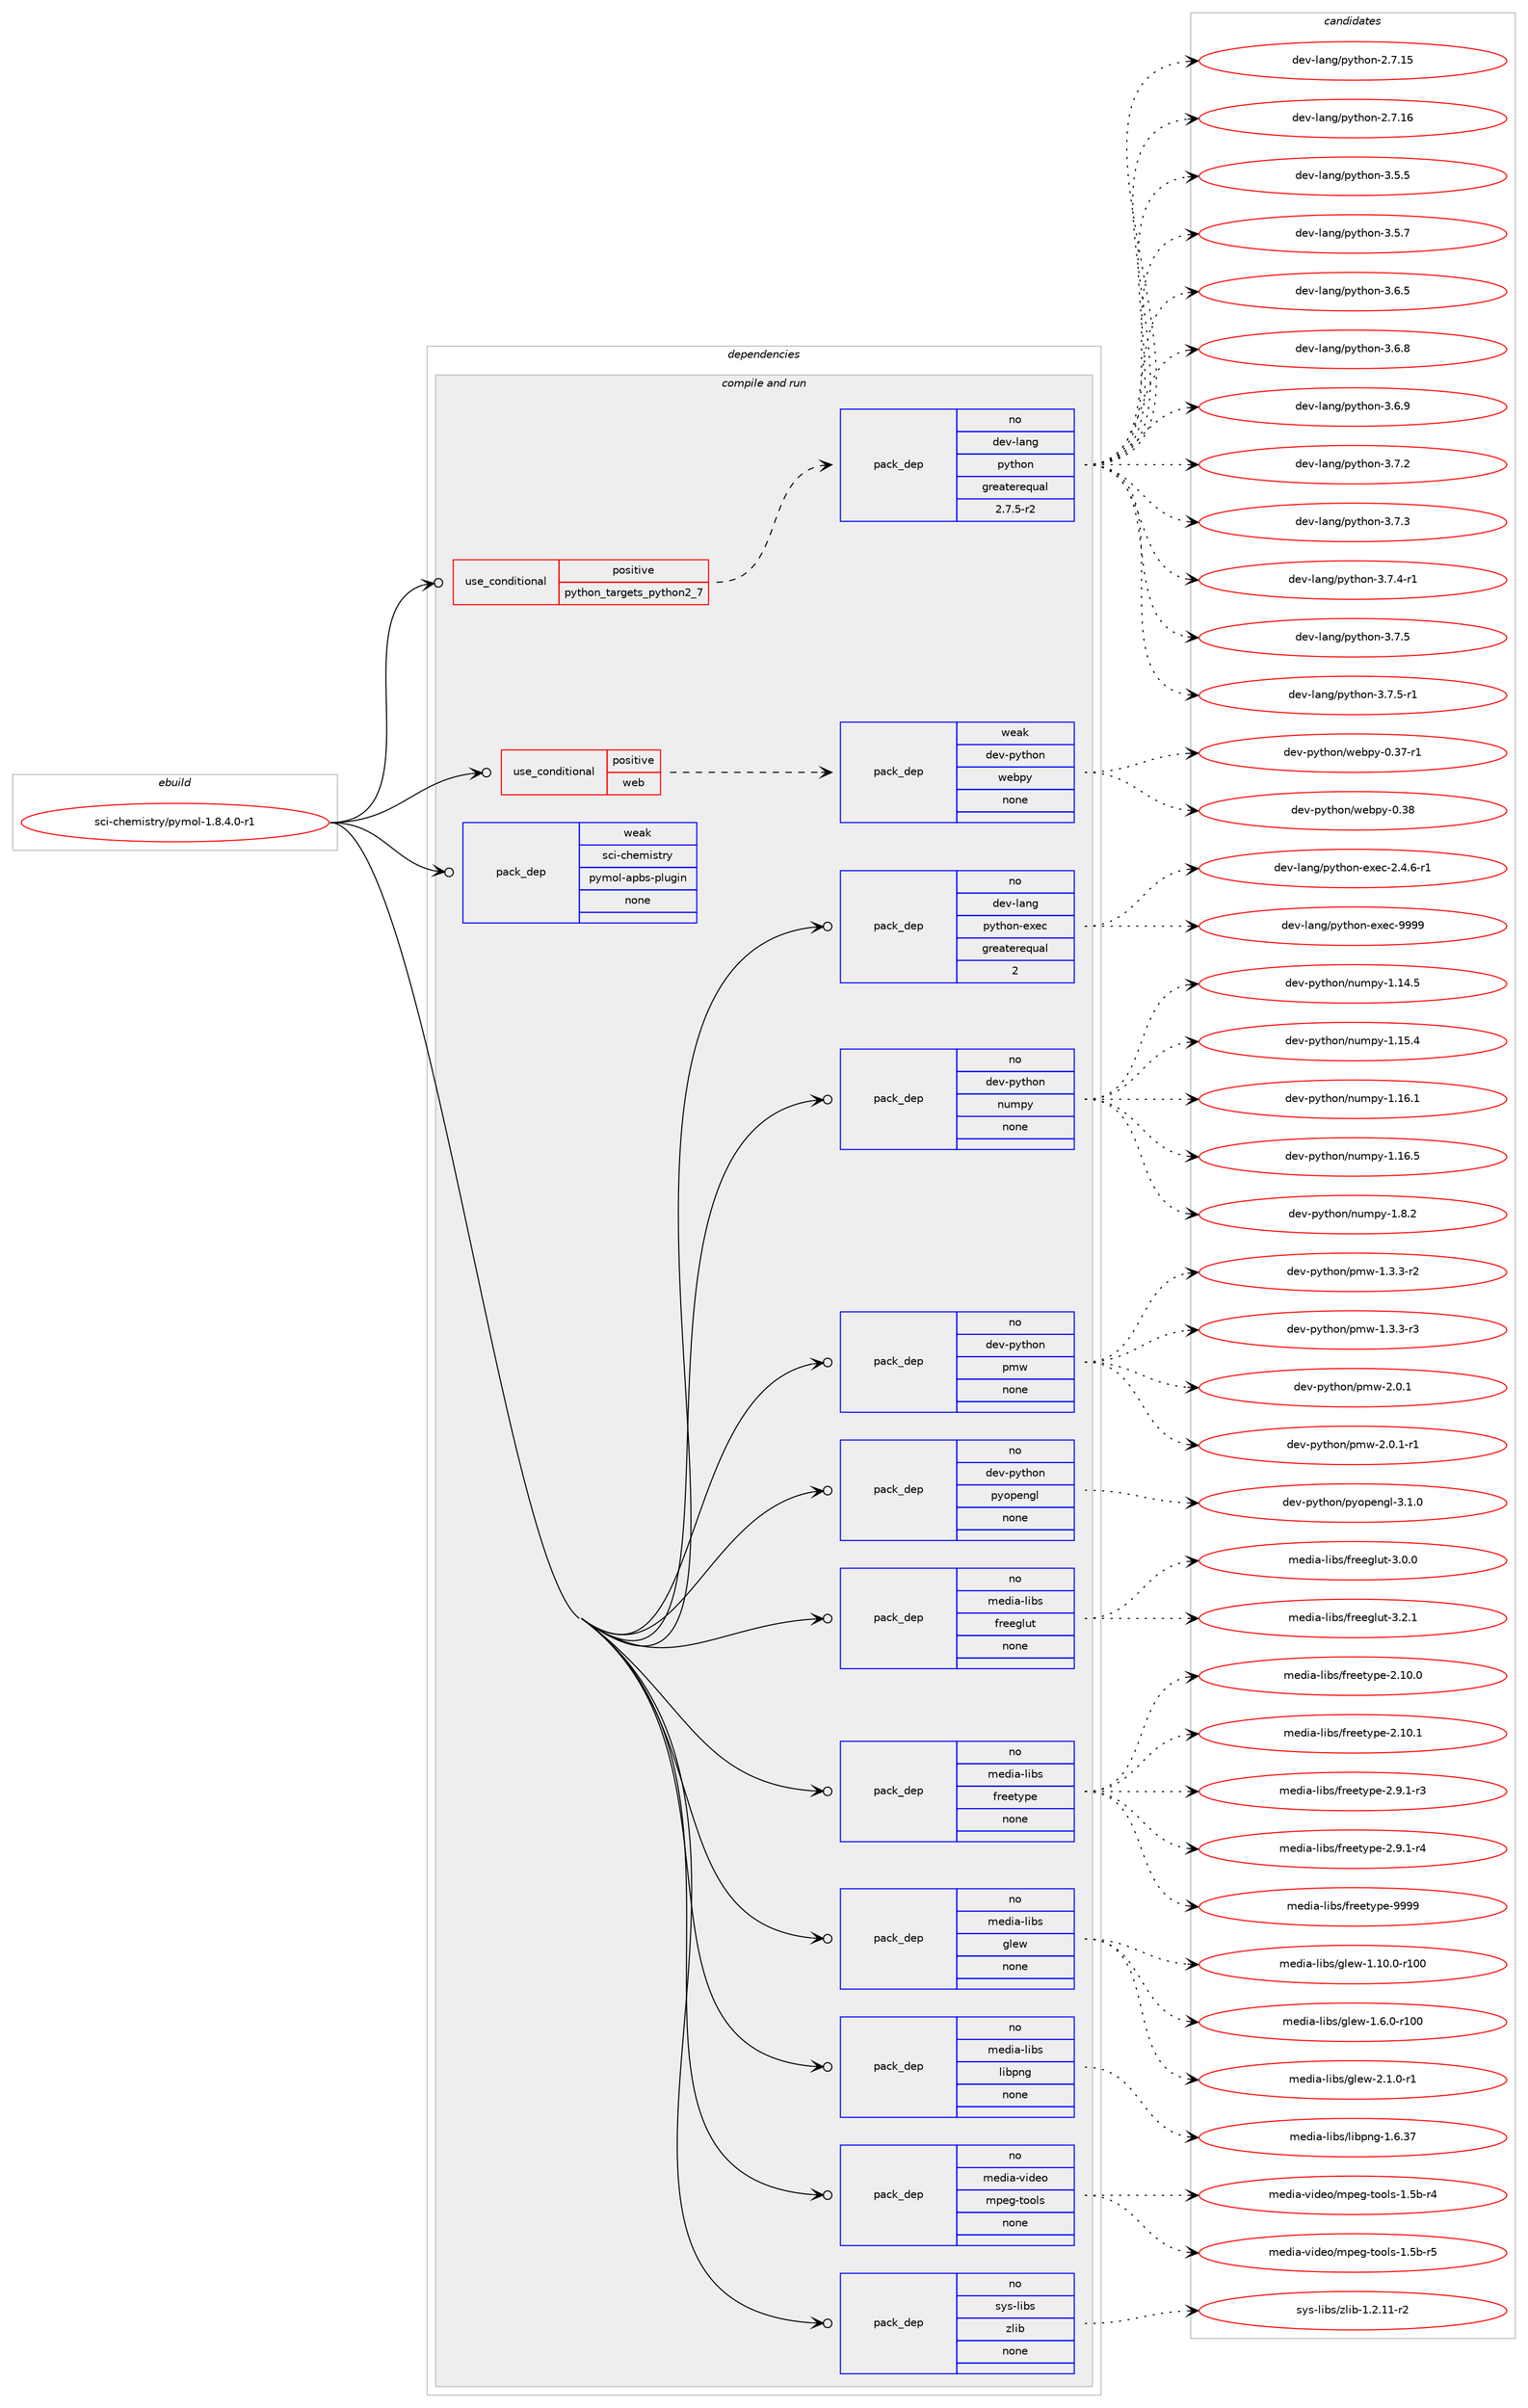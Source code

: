 digraph prolog {

# *************
# Graph options
# *************

newrank=true;
concentrate=true;
compound=true;
graph [rankdir=LR,fontname=Helvetica,fontsize=10,ranksep=1.5];#, ranksep=2.5, nodesep=0.2];
edge  [arrowhead=vee];
node  [fontname=Helvetica,fontsize=10];

# **********
# The ebuild
# **********

subgraph cluster_leftcol {
color=gray;
rank=same;
label=<<i>ebuild</i>>;
id [label="sci-chemistry/pymol-1.8.4.0-r1", color=red, width=4, href="../sci-chemistry/pymol-1.8.4.0-r1.svg"];
}

# ****************
# The dependencies
# ****************

subgraph cluster_midcol {
color=gray;
label=<<i>dependencies</i>>;
subgraph cluster_compile {
fillcolor="#eeeeee";
style=filled;
label=<<i>compile</i>>;
}
subgraph cluster_compileandrun {
fillcolor="#eeeeee";
style=filled;
label=<<i>compile and run</i>>;
subgraph cond207048 {
dependency852047 [label=<<TABLE BORDER="0" CELLBORDER="1" CELLSPACING="0" CELLPADDING="4"><TR><TD ROWSPAN="3" CELLPADDING="10">use_conditional</TD></TR><TR><TD>positive</TD></TR><TR><TD>python_targets_python2_7</TD></TR></TABLE>>, shape=none, color=red];
subgraph pack629955 {
dependency852048 [label=<<TABLE BORDER="0" CELLBORDER="1" CELLSPACING="0" CELLPADDING="4" WIDTH="220"><TR><TD ROWSPAN="6" CELLPADDING="30">pack_dep</TD></TR><TR><TD WIDTH="110">no</TD></TR><TR><TD>dev-lang</TD></TR><TR><TD>python</TD></TR><TR><TD>greaterequal</TD></TR><TR><TD>2.7.5-r2</TD></TR></TABLE>>, shape=none, color=blue];
}
dependency852047:e -> dependency852048:w [weight=20,style="dashed",arrowhead="vee"];
}
id:e -> dependency852047:w [weight=20,style="solid",arrowhead="odotvee"];
subgraph cond207049 {
dependency852049 [label=<<TABLE BORDER="0" CELLBORDER="1" CELLSPACING="0" CELLPADDING="4"><TR><TD ROWSPAN="3" CELLPADDING="10">use_conditional</TD></TR><TR><TD>positive</TD></TR><TR><TD>web</TD></TR></TABLE>>, shape=none, color=red];
subgraph pack629956 {
dependency852050 [label=<<TABLE BORDER="0" CELLBORDER="1" CELLSPACING="0" CELLPADDING="4" WIDTH="220"><TR><TD ROWSPAN="6" CELLPADDING="30">pack_dep</TD></TR><TR><TD WIDTH="110">weak</TD></TR><TR><TD>dev-python</TD></TR><TR><TD>webpy</TD></TR><TR><TD>none</TD></TR><TR><TD></TD></TR></TABLE>>, shape=none, color=blue];
}
dependency852049:e -> dependency852050:w [weight=20,style="dashed",arrowhead="vee"];
}
id:e -> dependency852049:w [weight=20,style="solid",arrowhead="odotvee"];
subgraph pack629957 {
dependency852051 [label=<<TABLE BORDER="0" CELLBORDER="1" CELLSPACING="0" CELLPADDING="4" WIDTH="220"><TR><TD ROWSPAN="6" CELLPADDING="30">pack_dep</TD></TR><TR><TD WIDTH="110">no</TD></TR><TR><TD>dev-lang</TD></TR><TR><TD>python-exec</TD></TR><TR><TD>greaterequal</TD></TR><TR><TD>2</TD></TR></TABLE>>, shape=none, color=blue];
}
id:e -> dependency852051:w [weight=20,style="solid",arrowhead="odotvee"];
subgraph pack629958 {
dependency852052 [label=<<TABLE BORDER="0" CELLBORDER="1" CELLSPACING="0" CELLPADDING="4" WIDTH="220"><TR><TD ROWSPAN="6" CELLPADDING="30">pack_dep</TD></TR><TR><TD WIDTH="110">no</TD></TR><TR><TD>dev-python</TD></TR><TR><TD>numpy</TD></TR><TR><TD>none</TD></TR><TR><TD></TD></TR></TABLE>>, shape=none, color=blue];
}
id:e -> dependency852052:w [weight=20,style="solid",arrowhead="odotvee"];
subgraph pack629959 {
dependency852053 [label=<<TABLE BORDER="0" CELLBORDER="1" CELLSPACING="0" CELLPADDING="4" WIDTH="220"><TR><TD ROWSPAN="6" CELLPADDING="30">pack_dep</TD></TR><TR><TD WIDTH="110">no</TD></TR><TR><TD>dev-python</TD></TR><TR><TD>pmw</TD></TR><TR><TD>none</TD></TR><TR><TD></TD></TR></TABLE>>, shape=none, color=blue];
}
id:e -> dependency852053:w [weight=20,style="solid",arrowhead="odotvee"];
subgraph pack629960 {
dependency852054 [label=<<TABLE BORDER="0" CELLBORDER="1" CELLSPACING="0" CELLPADDING="4" WIDTH="220"><TR><TD ROWSPAN="6" CELLPADDING="30">pack_dep</TD></TR><TR><TD WIDTH="110">no</TD></TR><TR><TD>dev-python</TD></TR><TR><TD>pyopengl</TD></TR><TR><TD>none</TD></TR><TR><TD></TD></TR></TABLE>>, shape=none, color=blue];
}
id:e -> dependency852054:w [weight=20,style="solid",arrowhead="odotvee"];
subgraph pack629961 {
dependency852055 [label=<<TABLE BORDER="0" CELLBORDER="1" CELLSPACING="0" CELLPADDING="4" WIDTH="220"><TR><TD ROWSPAN="6" CELLPADDING="30">pack_dep</TD></TR><TR><TD WIDTH="110">no</TD></TR><TR><TD>media-libs</TD></TR><TR><TD>freeglut</TD></TR><TR><TD>none</TD></TR><TR><TD></TD></TR></TABLE>>, shape=none, color=blue];
}
id:e -> dependency852055:w [weight=20,style="solid",arrowhead="odotvee"];
subgraph pack629962 {
dependency852056 [label=<<TABLE BORDER="0" CELLBORDER="1" CELLSPACING="0" CELLPADDING="4" WIDTH="220"><TR><TD ROWSPAN="6" CELLPADDING="30">pack_dep</TD></TR><TR><TD WIDTH="110">no</TD></TR><TR><TD>media-libs</TD></TR><TR><TD>freetype</TD></TR><TR><TD>none</TD></TR><TR><TD></TD></TR></TABLE>>, shape=none, color=blue];
}
id:e -> dependency852056:w [weight=20,style="solid",arrowhead="odotvee"];
subgraph pack629963 {
dependency852057 [label=<<TABLE BORDER="0" CELLBORDER="1" CELLSPACING="0" CELLPADDING="4" WIDTH="220"><TR><TD ROWSPAN="6" CELLPADDING="30">pack_dep</TD></TR><TR><TD WIDTH="110">no</TD></TR><TR><TD>media-libs</TD></TR><TR><TD>glew</TD></TR><TR><TD>none</TD></TR><TR><TD></TD></TR></TABLE>>, shape=none, color=blue];
}
id:e -> dependency852057:w [weight=20,style="solid",arrowhead="odotvee"];
subgraph pack629964 {
dependency852058 [label=<<TABLE BORDER="0" CELLBORDER="1" CELLSPACING="0" CELLPADDING="4" WIDTH="220"><TR><TD ROWSPAN="6" CELLPADDING="30">pack_dep</TD></TR><TR><TD WIDTH="110">no</TD></TR><TR><TD>media-libs</TD></TR><TR><TD>libpng</TD></TR><TR><TD>none</TD></TR><TR><TD></TD></TR></TABLE>>, shape=none, color=blue];
}
id:e -> dependency852058:w [weight=20,style="solid",arrowhead="odotvee"];
subgraph pack629965 {
dependency852059 [label=<<TABLE BORDER="0" CELLBORDER="1" CELLSPACING="0" CELLPADDING="4" WIDTH="220"><TR><TD ROWSPAN="6" CELLPADDING="30">pack_dep</TD></TR><TR><TD WIDTH="110">no</TD></TR><TR><TD>media-video</TD></TR><TR><TD>mpeg-tools</TD></TR><TR><TD>none</TD></TR><TR><TD></TD></TR></TABLE>>, shape=none, color=blue];
}
id:e -> dependency852059:w [weight=20,style="solid",arrowhead="odotvee"];
subgraph pack629966 {
dependency852060 [label=<<TABLE BORDER="0" CELLBORDER="1" CELLSPACING="0" CELLPADDING="4" WIDTH="220"><TR><TD ROWSPAN="6" CELLPADDING="30">pack_dep</TD></TR><TR><TD WIDTH="110">no</TD></TR><TR><TD>sys-libs</TD></TR><TR><TD>zlib</TD></TR><TR><TD>none</TD></TR><TR><TD></TD></TR></TABLE>>, shape=none, color=blue];
}
id:e -> dependency852060:w [weight=20,style="solid",arrowhead="odotvee"];
subgraph pack629967 {
dependency852061 [label=<<TABLE BORDER="0" CELLBORDER="1" CELLSPACING="0" CELLPADDING="4" WIDTH="220"><TR><TD ROWSPAN="6" CELLPADDING="30">pack_dep</TD></TR><TR><TD WIDTH="110">weak</TD></TR><TR><TD>sci-chemistry</TD></TR><TR><TD>pymol-apbs-plugin</TD></TR><TR><TD>none</TD></TR><TR><TD></TD></TR></TABLE>>, shape=none, color=blue];
}
id:e -> dependency852061:w [weight=20,style="solid",arrowhead="odotvee"];
}
subgraph cluster_run {
fillcolor="#eeeeee";
style=filled;
label=<<i>run</i>>;
}
}

# **************
# The candidates
# **************

subgraph cluster_choices {
rank=same;
color=gray;
label=<<i>candidates</i>>;

subgraph choice629955 {
color=black;
nodesep=1;
choice10010111845108971101034711212111610411111045504655464953 [label="dev-lang/python-2.7.15", color=red, width=4,href="../dev-lang/python-2.7.15.svg"];
choice10010111845108971101034711212111610411111045504655464954 [label="dev-lang/python-2.7.16", color=red, width=4,href="../dev-lang/python-2.7.16.svg"];
choice100101118451089711010347112121116104111110455146534653 [label="dev-lang/python-3.5.5", color=red, width=4,href="../dev-lang/python-3.5.5.svg"];
choice100101118451089711010347112121116104111110455146534655 [label="dev-lang/python-3.5.7", color=red, width=4,href="../dev-lang/python-3.5.7.svg"];
choice100101118451089711010347112121116104111110455146544653 [label="dev-lang/python-3.6.5", color=red, width=4,href="../dev-lang/python-3.6.5.svg"];
choice100101118451089711010347112121116104111110455146544656 [label="dev-lang/python-3.6.8", color=red, width=4,href="../dev-lang/python-3.6.8.svg"];
choice100101118451089711010347112121116104111110455146544657 [label="dev-lang/python-3.6.9", color=red, width=4,href="../dev-lang/python-3.6.9.svg"];
choice100101118451089711010347112121116104111110455146554650 [label="dev-lang/python-3.7.2", color=red, width=4,href="../dev-lang/python-3.7.2.svg"];
choice100101118451089711010347112121116104111110455146554651 [label="dev-lang/python-3.7.3", color=red, width=4,href="../dev-lang/python-3.7.3.svg"];
choice1001011184510897110103471121211161041111104551465546524511449 [label="dev-lang/python-3.7.4-r1", color=red, width=4,href="../dev-lang/python-3.7.4-r1.svg"];
choice100101118451089711010347112121116104111110455146554653 [label="dev-lang/python-3.7.5", color=red, width=4,href="../dev-lang/python-3.7.5.svg"];
choice1001011184510897110103471121211161041111104551465546534511449 [label="dev-lang/python-3.7.5-r1", color=red, width=4,href="../dev-lang/python-3.7.5-r1.svg"];
dependency852048:e -> choice10010111845108971101034711212111610411111045504655464953:w [style=dotted,weight="100"];
dependency852048:e -> choice10010111845108971101034711212111610411111045504655464954:w [style=dotted,weight="100"];
dependency852048:e -> choice100101118451089711010347112121116104111110455146534653:w [style=dotted,weight="100"];
dependency852048:e -> choice100101118451089711010347112121116104111110455146534655:w [style=dotted,weight="100"];
dependency852048:e -> choice100101118451089711010347112121116104111110455146544653:w [style=dotted,weight="100"];
dependency852048:e -> choice100101118451089711010347112121116104111110455146544656:w [style=dotted,weight="100"];
dependency852048:e -> choice100101118451089711010347112121116104111110455146544657:w [style=dotted,weight="100"];
dependency852048:e -> choice100101118451089711010347112121116104111110455146554650:w [style=dotted,weight="100"];
dependency852048:e -> choice100101118451089711010347112121116104111110455146554651:w [style=dotted,weight="100"];
dependency852048:e -> choice1001011184510897110103471121211161041111104551465546524511449:w [style=dotted,weight="100"];
dependency852048:e -> choice100101118451089711010347112121116104111110455146554653:w [style=dotted,weight="100"];
dependency852048:e -> choice1001011184510897110103471121211161041111104551465546534511449:w [style=dotted,weight="100"];
}
subgraph choice629956 {
color=black;
nodesep=1;
choice10010111845112121116104111110471191019811212145484651554511449 [label="dev-python/webpy-0.37-r1", color=red, width=4,href="../dev-python/webpy-0.37-r1.svg"];
choice1001011184511212111610411111047119101981121214548465156 [label="dev-python/webpy-0.38", color=red, width=4,href="../dev-python/webpy-0.38.svg"];
dependency852050:e -> choice10010111845112121116104111110471191019811212145484651554511449:w [style=dotted,weight="100"];
dependency852050:e -> choice1001011184511212111610411111047119101981121214548465156:w [style=dotted,weight="100"];
}
subgraph choice629957 {
color=black;
nodesep=1;
choice10010111845108971101034711212111610411111045101120101994550465246544511449 [label="dev-lang/python-exec-2.4.6-r1", color=red, width=4,href="../dev-lang/python-exec-2.4.6-r1.svg"];
choice10010111845108971101034711212111610411111045101120101994557575757 [label="dev-lang/python-exec-9999", color=red, width=4,href="../dev-lang/python-exec-9999.svg"];
dependency852051:e -> choice10010111845108971101034711212111610411111045101120101994550465246544511449:w [style=dotted,weight="100"];
dependency852051:e -> choice10010111845108971101034711212111610411111045101120101994557575757:w [style=dotted,weight="100"];
}
subgraph choice629958 {
color=black;
nodesep=1;
choice100101118451121211161041111104711011710911212145494649524653 [label="dev-python/numpy-1.14.5", color=red, width=4,href="../dev-python/numpy-1.14.5.svg"];
choice100101118451121211161041111104711011710911212145494649534652 [label="dev-python/numpy-1.15.4", color=red, width=4,href="../dev-python/numpy-1.15.4.svg"];
choice100101118451121211161041111104711011710911212145494649544649 [label="dev-python/numpy-1.16.1", color=red, width=4,href="../dev-python/numpy-1.16.1.svg"];
choice100101118451121211161041111104711011710911212145494649544653 [label="dev-python/numpy-1.16.5", color=red, width=4,href="../dev-python/numpy-1.16.5.svg"];
choice1001011184511212111610411111047110117109112121454946564650 [label="dev-python/numpy-1.8.2", color=red, width=4,href="../dev-python/numpy-1.8.2.svg"];
dependency852052:e -> choice100101118451121211161041111104711011710911212145494649524653:w [style=dotted,weight="100"];
dependency852052:e -> choice100101118451121211161041111104711011710911212145494649534652:w [style=dotted,weight="100"];
dependency852052:e -> choice100101118451121211161041111104711011710911212145494649544649:w [style=dotted,weight="100"];
dependency852052:e -> choice100101118451121211161041111104711011710911212145494649544653:w [style=dotted,weight="100"];
dependency852052:e -> choice1001011184511212111610411111047110117109112121454946564650:w [style=dotted,weight="100"];
}
subgraph choice629959 {
color=black;
nodesep=1;
choice10010111845112121116104111110471121091194549465146514511450 [label="dev-python/pmw-1.3.3-r2", color=red, width=4,href="../dev-python/pmw-1.3.3-r2.svg"];
choice10010111845112121116104111110471121091194549465146514511451 [label="dev-python/pmw-1.3.3-r3", color=red, width=4,href="../dev-python/pmw-1.3.3-r3.svg"];
choice1001011184511212111610411111047112109119455046484649 [label="dev-python/pmw-2.0.1", color=red, width=4,href="../dev-python/pmw-2.0.1.svg"];
choice10010111845112121116104111110471121091194550464846494511449 [label="dev-python/pmw-2.0.1-r1", color=red, width=4,href="../dev-python/pmw-2.0.1-r1.svg"];
dependency852053:e -> choice10010111845112121116104111110471121091194549465146514511450:w [style=dotted,weight="100"];
dependency852053:e -> choice10010111845112121116104111110471121091194549465146514511451:w [style=dotted,weight="100"];
dependency852053:e -> choice1001011184511212111610411111047112109119455046484649:w [style=dotted,weight="100"];
dependency852053:e -> choice10010111845112121116104111110471121091194550464846494511449:w [style=dotted,weight="100"];
}
subgraph choice629960 {
color=black;
nodesep=1;
choice1001011184511212111610411111047112121111112101110103108455146494648 [label="dev-python/pyopengl-3.1.0", color=red, width=4,href="../dev-python/pyopengl-3.1.0.svg"];
dependency852054:e -> choice1001011184511212111610411111047112121111112101110103108455146494648:w [style=dotted,weight="100"];
}
subgraph choice629961 {
color=black;
nodesep=1;
choice10910110010597451081059811547102114101101103108117116455146484648 [label="media-libs/freeglut-3.0.0", color=red, width=4,href="../media-libs/freeglut-3.0.0.svg"];
choice10910110010597451081059811547102114101101103108117116455146504649 [label="media-libs/freeglut-3.2.1", color=red, width=4,href="../media-libs/freeglut-3.2.1.svg"];
dependency852055:e -> choice10910110010597451081059811547102114101101103108117116455146484648:w [style=dotted,weight="100"];
dependency852055:e -> choice10910110010597451081059811547102114101101103108117116455146504649:w [style=dotted,weight="100"];
}
subgraph choice629962 {
color=black;
nodesep=1;
choice1091011001059745108105981154710211410110111612111210145504649484648 [label="media-libs/freetype-2.10.0", color=red, width=4,href="../media-libs/freetype-2.10.0.svg"];
choice1091011001059745108105981154710211410110111612111210145504649484649 [label="media-libs/freetype-2.10.1", color=red, width=4,href="../media-libs/freetype-2.10.1.svg"];
choice109101100105974510810598115471021141011011161211121014550465746494511451 [label="media-libs/freetype-2.9.1-r3", color=red, width=4,href="../media-libs/freetype-2.9.1-r3.svg"];
choice109101100105974510810598115471021141011011161211121014550465746494511452 [label="media-libs/freetype-2.9.1-r4", color=red, width=4,href="../media-libs/freetype-2.9.1-r4.svg"];
choice109101100105974510810598115471021141011011161211121014557575757 [label="media-libs/freetype-9999", color=red, width=4,href="../media-libs/freetype-9999.svg"];
dependency852056:e -> choice1091011001059745108105981154710211410110111612111210145504649484648:w [style=dotted,weight="100"];
dependency852056:e -> choice1091011001059745108105981154710211410110111612111210145504649484649:w [style=dotted,weight="100"];
dependency852056:e -> choice109101100105974510810598115471021141011011161211121014550465746494511451:w [style=dotted,weight="100"];
dependency852056:e -> choice109101100105974510810598115471021141011011161211121014550465746494511452:w [style=dotted,weight="100"];
dependency852056:e -> choice109101100105974510810598115471021141011011161211121014557575757:w [style=dotted,weight="100"];
}
subgraph choice629963 {
color=black;
nodesep=1;
choice109101100105974510810598115471031081011194549464948464845114494848 [label="media-libs/glew-1.10.0-r100", color=red, width=4,href="../media-libs/glew-1.10.0-r100.svg"];
choice1091011001059745108105981154710310810111945494654464845114494848 [label="media-libs/glew-1.6.0-r100", color=red, width=4,href="../media-libs/glew-1.6.0-r100.svg"];
choice109101100105974510810598115471031081011194550464946484511449 [label="media-libs/glew-2.1.0-r1", color=red, width=4,href="../media-libs/glew-2.1.0-r1.svg"];
dependency852057:e -> choice109101100105974510810598115471031081011194549464948464845114494848:w [style=dotted,weight="100"];
dependency852057:e -> choice1091011001059745108105981154710310810111945494654464845114494848:w [style=dotted,weight="100"];
dependency852057:e -> choice109101100105974510810598115471031081011194550464946484511449:w [style=dotted,weight="100"];
}
subgraph choice629964 {
color=black;
nodesep=1;
choice109101100105974510810598115471081059811211010345494654465155 [label="media-libs/libpng-1.6.37", color=red, width=4,href="../media-libs/libpng-1.6.37.svg"];
dependency852058:e -> choice109101100105974510810598115471081059811211010345494654465155:w [style=dotted,weight="100"];
}
subgraph choice629965 {
color=black;
nodesep=1;
choice1091011001059745118105100101111471091121011034511611111110811545494653984511452 [label="media-video/mpeg-tools-1.5b-r4", color=red, width=4,href="../media-video/mpeg-tools-1.5b-r4.svg"];
choice1091011001059745118105100101111471091121011034511611111110811545494653984511453 [label="media-video/mpeg-tools-1.5b-r5", color=red, width=4,href="../media-video/mpeg-tools-1.5b-r5.svg"];
dependency852059:e -> choice1091011001059745118105100101111471091121011034511611111110811545494653984511452:w [style=dotted,weight="100"];
dependency852059:e -> choice1091011001059745118105100101111471091121011034511611111110811545494653984511453:w [style=dotted,weight="100"];
}
subgraph choice629966 {
color=black;
nodesep=1;
choice11512111545108105981154712210810598454946504649494511450 [label="sys-libs/zlib-1.2.11-r2", color=red, width=4,href="../sys-libs/zlib-1.2.11-r2.svg"];
dependency852060:e -> choice11512111545108105981154712210810598454946504649494511450:w [style=dotted,weight="100"];
}
subgraph choice629967 {
color=black;
nodesep=1;
}
}

}
